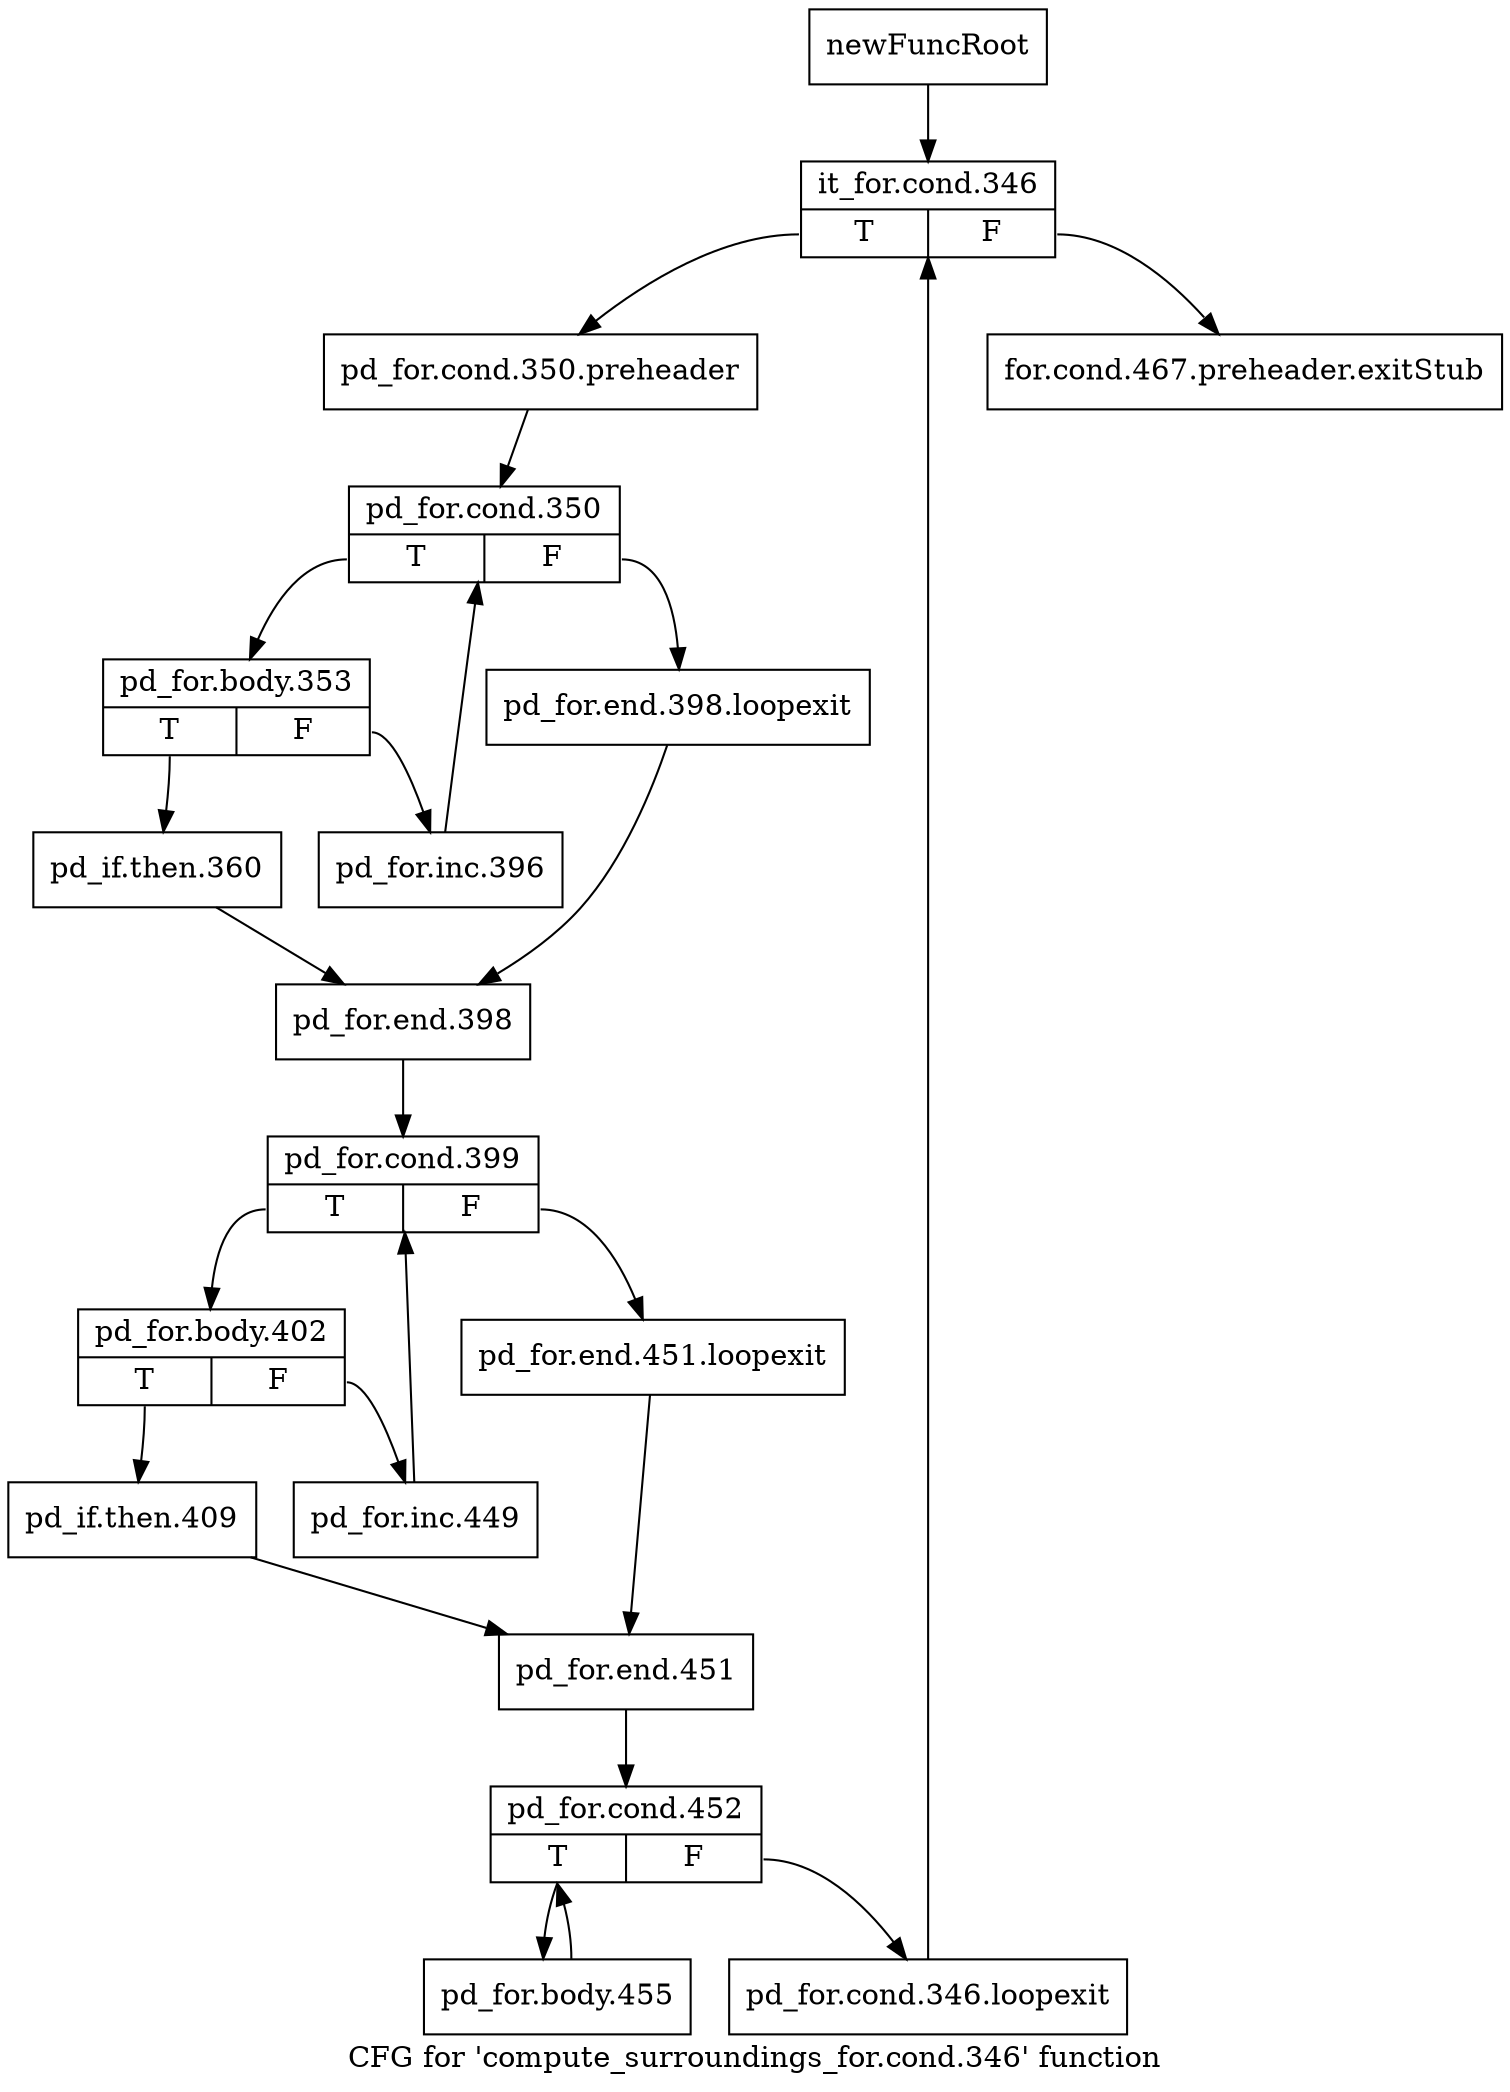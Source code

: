 digraph "CFG for 'compute_surroundings_for.cond.346' function" {
	label="CFG for 'compute_surroundings_for.cond.346' function";

	Node0x478fad0 [shape=record,label="{newFuncRoot}"];
	Node0x478fad0 -> Node0x478fb70;
	Node0x478fb20 [shape=record,label="{for.cond.467.preheader.exitStub}"];
	Node0x478fb70 [shape=record,label="{it_for.cond.346|{<s0>T|<s1>F}}"];
	Node0x478fb70:s0 -> Node0x4790470;
	Node0x478fb70:s1 -> Node0x478fb20;
	Node0x4790470 [shape=record,label="{pd_for.cond.350.preheader}"];
	Node0x4790470 -> Node0x47904c0;
	Node0x47904c0 [shape=record,label="{pd_for.cond.350|{<s0>T|<s1>F}}"];
	Node0x47904c0:s0 -> Node0x4790560;
	Node0x47904c0:s1 -> Node0x4790510;
	Node0x4790510 [shape=record,label="{pd_for.end.398.loopexit}"];
	Node0x4790510 -> Node0x4790650;
	Node0x4790560 [shape=record,label="{pd_for.body.353|{<s0>T|<s1>F}}"];
	Node0x4790560:s0 -> Node0x4790600;
	Node0x4790560:s1 -> Node0x47905b0;
	Node0x47905b0 [shape=record,label="{pd_for.inc.396}"];
	Node0x47905b0 -> Node0x47904c0;
	Node0x4790600 [shape=record,label="{pd_if.then.360}"];
	Node0x4790600 -> Node0x4790650;
	Node0x4790650 [shape=record,label="{pd_for.end.398}"];
	Node0x4790650 -> Node0x47906a0;
	Node0x47906a0 [shape=record,label="{pd_for.cond.399|{<s0>T|<s1>F}}"];
	Node0x47906a0:s0 -> Node0x4790740;
	Node0x47906a0:s1 -> Node0x47906f0;
	Node0x47906f0 [shape=record,label="{pd_for.end.451.loopexit}"];
	Node0x47906f0 -> Node0x4790830;
	Node0x4790740 [shape=record,label="{pd_for.body.402|{<s0>T|<s1>F}}"];
	Node0x4790740:s0 -> Node0x47907e0;
	Node0x4790740:s1 -> Node0x4790790;
	Node0x4790790 [shape=record,label="{pd_for.inc.449}"];
	Node0x4790790 -> Node0x47906a0;
	Node0x47907e0 [shape=record,label="{pd_if.then.409}"];
	Node0x47907e0 -> Node0x4790830;
	Node0x4790830 [shape=record,label="{pd_for.end.451}"];
	Node0x4790830 -> Node0x4790880;
	Node0x4790880 [shape=record,label="{pd_for.cond.452|{<s0>T|<s1>F}}"];
	Node0x4790880:s0 -> Node0x4790920;
	Node0x4790880:s1 -> Node0x47908d0;
	Node0x47908d0 [shape=record,label="{pd_for.cond.346.loopexit}"];
	Node0x47908d0 -> Node0x478fb70;
	Node0x4790920 [shape=record,label="{pd_for.body.455}"];
	Node0x4790920 -> Node0x4790880;
}
